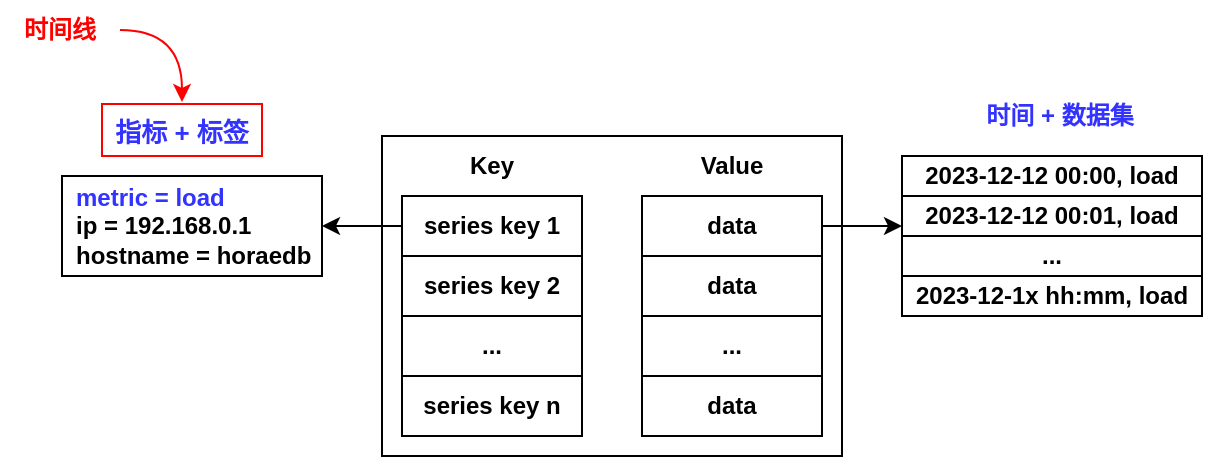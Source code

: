 <mxfile version="22.1.9" type="github">
  <diagram name="第 1 页" id="qwf2FPHdD3lJ28nGBaiQ">
    <mxGraphModel dx="1414" dy="635" grid="0" gridSize="10" guides="1" tooltips="1" connect="1" arrows="1" fold="1" page="1" pageScale="1" pageWidth="827" pageHeight="1169" math="0" shadow="0">
      <root>
        <mxCell id="0" />
        <mxCell id="1" parent="0" />
        <mxCell id="heY3uBJSoqg5BncuLF00-36" value="" style="rounded=0;whiteSpace=wrap;html=1;strokeColor=#FF0000;" vertex="1" parent="1">
          <mxGeometry x="160" y="274" width="80" height="26" as="geometry" />
        </mxCell>
        <mxCell id="heY3uBJSoqg5BncuLF00-13" value="" style="rounded=0;whiteSpace=wrap;html=1;fontStyle=1" vertex="1" parent="1">
          <mxGeometry x="300" y="290" width="230" height="160" as="geometry" />
        </mxCell>
        <mxCell id="heY3uBJSoqg5BncuLF00-1" value="" style="rounded=0;whiteSpace=wrap;html=1;" vertex="1" parent="1">
          <mxGeometry x="140" y="310" width="130" height="50" as="geometry" />
        </mxCell>
        <mxCell id="heY3uBJSoqg5BncuLF00-3" value="&lt;div align=&quot;left&quot;&gt;&lt;b&gt;&lt;font color=&quot;#3333ff&quot;&gt;metric = load&lt;/font&gt;&lt;/b&gt;&lt;/div&gt;&lt;div align=&quot;left&quot;&gt;&lt;b&gt;ip = 192.168.0.1&lt;/b&gt;&lt;/div&gt;&lt;div align=&quot;left&quot;&gt;&lt;b&gt;hostname = horaedb&lt;br&gt;&lt;/b&gt;&lt;/div&gt;" style="text;html=1;strokeColor=none;fillColor=none;align=left;verticalAlign=middle;whiteSpace=wrap;rounded=0;" vertex="1" parent="1">
          <mxGeometry x="145" y="320" width="120" height="30" as="geometry" />
        </mxCell>
        <mxCell id="heY3uBJSoqg5BncuLF00-24" style="edgeStyle=orthogonalEdgeStyle;rounded=0;orthogonalLoop=1;jettySize=auto;html=1;exitX=0;exitY=0.5;exitDx=0;exitDy=0;entryX=1;entryY=0.5;entryDx=0;entryDy=0;fontStyle=1" edge="1" parent="1" source="heY3uBJSoqg5BncuLF00-5" target="heY3uBJSoqg5BncuLF00-1">
          <mxGeometry relative="1" as="geometry" />
        </mxCell>
        <mxCell id="heY3uBJSoqg5BncuLF00-5" value="series key 1" style="rounded=0;whiteSpace=wrap;html=1;fontStyle=1" vertex="1" parent="1">
          <mxGeometry x="310" y="320" width="90" height="30" as="geometry" />
        </mxCell>
        <mxCell id="heY3uBJSoqg5BncuLF00-6" value="series key 2" style="rounded=0;whiteSpace=wrap;html=1;fontStyle=1" vertex="1" parent="1">
          <mxGeometry x="310" y="350" width="90" height="30" as="geometry" />
        </mxCell>
        <mxCell id="heY3uBJSoqg5BncuLF00-7" value="&lt;span&gt;...&lt;/span&gt;" style="rounded=0;whiteSpace=wrap;html=1;fontStyle=1" vertex="1" parent="1">
          <mxGeometry x="310" y="380" width="90" height="30" as="geometry" />
        </mxCell>
        <mxCell id="heY3uBJSoqg5BncuLF00-8" value="series key n" style="rounded=0;whiteSpace=wrap;html=1;fontStyle=1" vertex="1" parent="1">
          <mxGeometry x="310" y="410" width="90" height="30" as="geometry" />
        </mxCell>
        <mxCell id="heY3uBJSoqg5BncuLF00-31" style="edgeStyle=orthogonalEdgeStyle;rounded=0;orthogonalLoop=1;jettySize=auto;html=1;exitX=1;exitY=0.5;exitDx=0;exitDy=0;entryX=0;entryY=0.75;entryDx=0;entryDy=0;" edge="1" parent="1" source="heY3uBJSoqg5BncuLF00-9" target="heY3uBJSoqg5BncuLF00-27">
          <mxGeometry relative="1" as="geometry" />
        </mxCell>
        <mxCell id="heY3uBJSoqg5BncuLF00-9" value="data" style="rounded=0;whiteSpace=wrap;html=1;fontStyle=1" vertex="1" parent="1">
          <mxGeometry x="430" y="320" width="90" height="30" as="geometry" />
        </mxCell>
        <mxCell id="heY3uBJSoqg5BncuLF00-10" value="data" style="rounded=0;whiteSpace=wrap;html=1;fontStyle=1" vertex="1" parent="1">
          <mxGeometry x="430" y="350" width="90" height="30" as="geometry" />
        </mxCell>
        <mxCell id="heY3uBJSoqg5BncuLF00-11" value="&lt;span&gt;...&lt;/span&gt;" style="rounded=0;whiteSpace=wrap;html=1;fontStyle=1" vertex="1" parent="1">
          <mxGeometry x="430" y="380" width="90" height="30" as="geometry" />
        </mxCell>
        <mxCell id="heY3uBJSoqg5BncuLF00-12" value="data" style="rounded=0;whiteSpace=wrap;html=1;fontStyle=1" vertex="1" parent="1">
          <mxGeometry x="430" y="410" width="90" height="30" as="geometry" />
        </mxCell>
        <mxCell id="heY3uBJSoqg5BncuLF00-14" value="Key" style="text;html=1;strokeColor=none;fillColor=none;align=center;verticalAlign=middle;whiteSpace=wrap;rounded=0;fontStyle=1" vertex="1" parent="1">
          <mxGeometry x="325" y="290" width="60" height="30" as="geometry" />
        </mxCell>
        <mxCell id="heY3uBJSoqg5BncuLF00-15" value="Value" style="text;html=1;strokeColor=none;fillColor=none;align=center;verticalAlign=middle;whiteSpace=wrap;rounded=0;fontStyle=1" vertex="1" parent="1">
          <mxGeometry x="445" y="290" width="60" height="30" as="geometry" />
        </mxCell>
        <mxCell id="heY3uBJSoqg5BncuLF00-25" value="2023-12-12 00:00, load" style="rounded=0;whiteSpace=wrap;html=1;fontStyle=1" vertex="1" parent="1">
          <mxGeometry x="560" y="300" width="150" height="20" as="geometry" />
        </mxCell>
        <mxCell id="heY3uBJSoqg5BncuLF00-27" value="2023-12-12 00:01, load" style="rounded=0;whiteSpace=wrap;html=1;fontStyle=1" vertex="1" parent="1">
          <mxGeometry x="560" y="320" width="150" height="20" as="geometry" />
        </mxCell>
        <mxCell id="heY3uBJSoqg5BncuLF00-28" value="&lt;span&gt;...&lt;br&gt;&lt;/span&gt;" style="rounded=0;whiteSpace=wrap;html=1;fontStyle=1" vertex="1" parent="1">
          <mxGeometry x="560" y="340" width="150" height="20" as="geometry" />
        </mxCell>
        <mxCell id="heY3uBJSoqg5BncuLF00-29" value="2023-12-1x hh:mm, load" style="rounded=0;whiteSpace=wrap;html=1;fontStyle=1" vertex="1" parent="1">
          <mxGeometry x="560" y="360" width="150" height="20" as="geometry" />
        </mxCell>
        <mxCell id="heY3uBJSoqg5BncuLF00-33" value="&lt;font color=&quot;#3333ff&quot; style=&quot;font-size: 13px;&quot;&gt;&lt;b&gt;指标 + 标签&lt;br&gt;&lt;/b&gt;&lt;/font&gt;" style="text;html=1;strokeColor=none;fillColor=none;align=center;verticalAlign=middle;whiteSpace=wrap;rounded=0;" vertex="1" parent="1">
          <mxGeometry x="163" y="273" width="74" height="30" as="geometry" />
        </mxCell>
        <mxCell id="heY3uBJSoqg5BncuLF00-34" value="&lt;font color=&quot;#3333ff&quot;&gt;&lt;b&gt;时间 + 数据集&lt;br&gt;&lt;/b&gt;&lt;/font&gt;" style="text;html=1;strokeColor=none;fillColor=none;align=center;verticalAlign=middle;whiteSpace=wrap;rounded=0;" vertex="1" parent="1">
          <mxGeometry x="597" y="265" width="84" height="30" as="geometry" />
        </mxCell>
        <mxCell id="heY3uBJSoqg5BncuLF00-37" style="edgeStyle=orthogonalEdgeStyle;rounded=0;orthogonalLoop=1;jettySize=auto;html=1;exitX=1;exitY=0.5;exitDx=0;exitDy=0;entryX=0.5;entryY=0;entryDx=0;entryDy=0;strokeColor=#FF0000;curved=1;" edge="1" parent="1" source="heY3uBJSoqg5BncuLF00-35" target="heY3uBJSoqg5BncuLF00-33">
          <mxGeometry relative="1" as="geometry" />
        </mxCell>
        <mxCell id="heY3uBJSoqg5BncuLF00-35" value="&lt;font color=&quot;#ff0000&quot;&gt;&lt;b&gt;时间线&lt;/b&gt;&lt;/font&gt;" style="text;html=1;strokeColor=none;fillColor=none;align=center;verticalAlign=middle;whiteSpace=wrap;rounded=0;fontColor=#3333FF;" vertex="1" parent="1">
          <mxGeometry x="109" y="222" width="60" height="30" as="geometry" />
        </mxCell>
      </root>
    </mxGraphModel>
  </diagram>
</mxfile>
